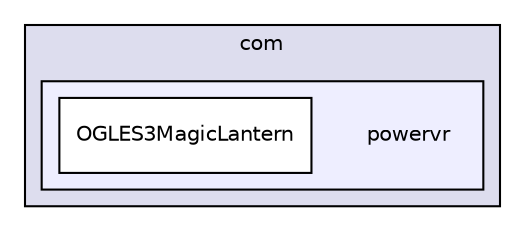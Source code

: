 digraph "PVR/SDK_3.4/Examples/Advanced/MagicLantern/OGLES3/Build/Android/src/com/powervr" {
  compound=true
  node [ fontsize="10", fontname="Helvetica"];
  edge [ labelfontsize="10", labelfontname="Helvetica"];
  subgraph clusterdir_de80c3b75a902793dd00900ac227a4e3 {
    graph [ bgcolor="#ddddee", pencolor="black", label="com" fontname="Helvetica", fontsize="10", URL="dir_de80c3b75a902793dd00900ac227a4e3.html"]
  subgraph clusterdir_87038c11183f5b073f728e2b2277d1de {
    graph [ bgcolor="#eeeeff", pencolor="black", label="" URL="dir_87038c11183f5b073f728e2b2277d1de.html"];
    dir_87038c11183f5b073f728e2b2277d1de [shape=plaintext label="powervr"];
    dir_cafcec0a90238585cbbc90ccb020ea01 [shape=box label="OGLES3MagicLantern" color="black" fillcolor="white" style="filled" URL="dir_cafcec0a90238585cbbc90ccb020ea01.html"];
  }
  }
}

